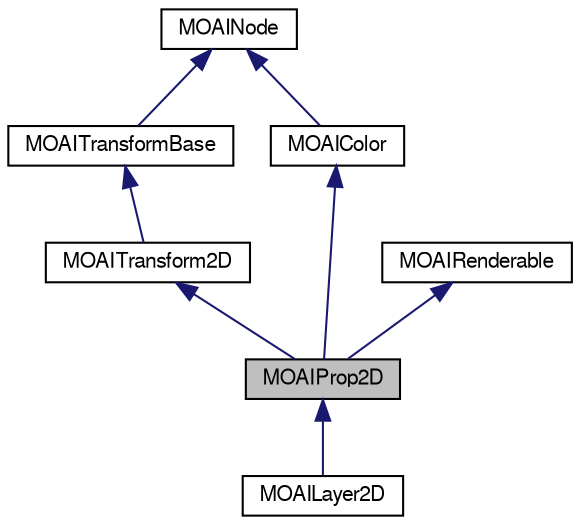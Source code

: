 digraph G
{
  edge [fontname="FreeSans",fontsize="10",labelfontname="FreeSans",labelfontsize="10"];
  node [fontname="FreeSans",fontsize="10",shape=record];
  Node1 [label="MOAIProp2D",height=0.2,width=0.4,color="black", fillcolor="grey75", style="filled" fontcolor="black"];
  Node2 -> Node1 [dir=back,color="midnightblue",fontsize="10",style="solid",fontname="FreeSans"];
  Node2 [label="MOAITransform2D",height=0.2,width=0.4,color="black", fillcolor="white", style="filled",URL="$class_m_o_a_i_transform2_d.html",tooltip="2D transformation hierarchy node.   	&lt;table cellpadding=&quot;8&quot;&gt;&lt;tr&gt; &lt;td vertica..."];
  Node3 -> Node2 [dir=back,color="midnightblue",fontsize="10",style="solid",fontname="FreeSans"];
  Node3 [label="MOAITransformBase",height=0.2,width=0.4,color="black", fillcolor="white", style="filled",URL="$class_m_o_a_i_transform_base.html",tooltip="Base class for 2D affine transforms.   	&lt;table cellpadding=&quot;8&quot;&gt;&lt;tr&gt; &lt;td vert..."];
  Node4 -> Node3 [dir=back,color="midnightblue",fontsize="10",style="solid",fontname="FreeSans"];
  Node4 [label="MOAINode",height=0.2,width=0.4,color="black", fillcolor="white", style="filled",URL="$class_m_o_a_i_node.html",tooltip="Base for all attribute bearing Moai objects and dependency graph nodes."];
  Node5 -> Node1 [dir=back,color="midnightblue",fontsize="10",style="solid",fontname="FreeSans"];
  Node5 [label="MOAIColor",height=0.2,width=0.4,color="black", fillcolor="white", style="filled",URL="$class_m_o_a_i_color.html",tooltip="Color vector with animation helper methods.   	&lt;table cellpadding=&quot;8&quot;&gt;&lt;tr&gt; &lt;..."];
  Node4 -> Node5 [dir=back,color="midnightblue",fontsize="10",style="solid",fontname="FreeSans"];
  Node6 -> Node1 [dir=back,color="midnightblue",fontsize="10",style="solid",fontname="FreeSans"];
  Node6 [label="MOAIRenderable",height=0.2,width=0.4,color="black", fillcolor="white", style="filled",URL="$class_m_o_a_i_renderable.html",tooltip="Abstract base class for objects that can be rendered by MOAIRenderMgr."];
  Node1 -> Node7 [dir=back,color="midnightblue",fontsize="10",style="solid",fontname="FreeSans"];
  Node7 [label="MOAILayer2D",height=0.2,width=0.4,color="black", fillcolor="white", style="filled",URL="$class_m_o_a_i_layer2_d.html",tooltip="2D layer.   	&lt;table cellpadding=&quot;8&quot;&gt;&lt;tr&gt; &lt;td vertical-align=&quot;top&quot;&..."];
}
